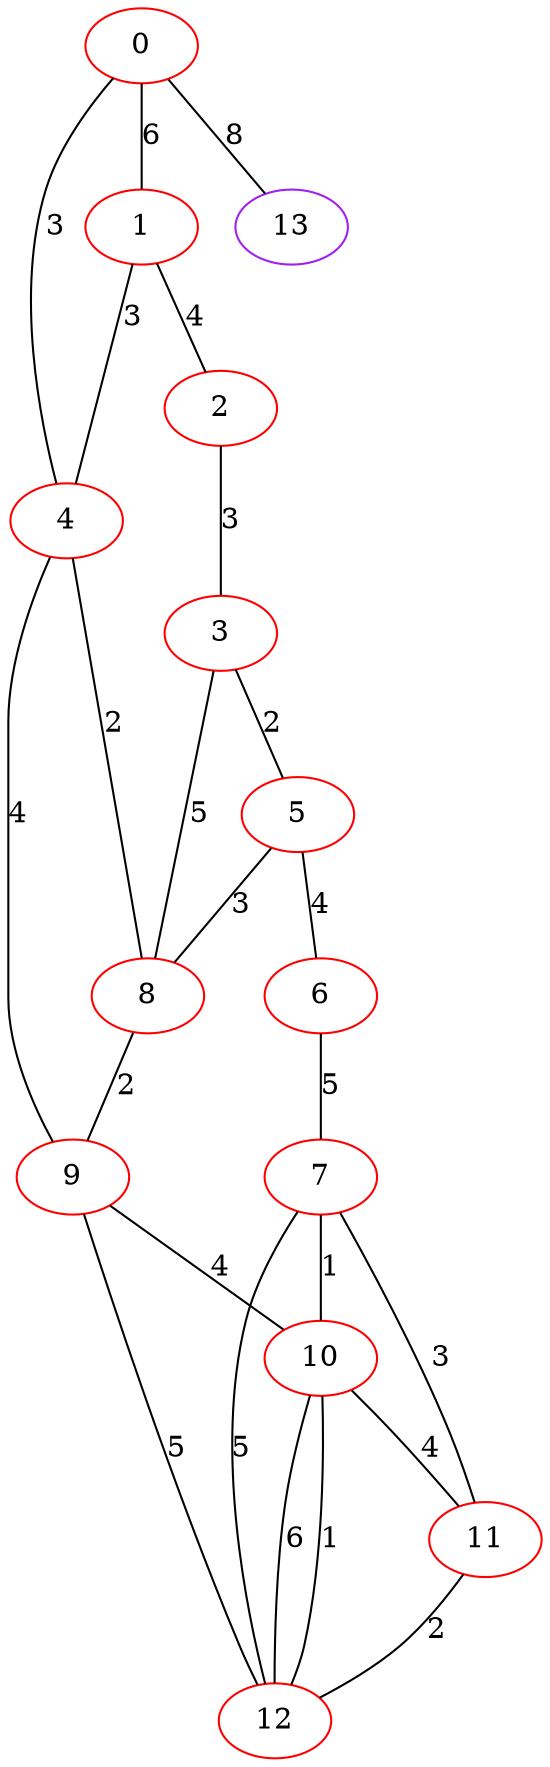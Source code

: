 graph "" {
0 [color=red, weight=1];
1 [color=red, weight=1];
2 [color=red, weight=1];
3 [color=red, weight=1];
4 [color=red, weight=1];
5 [color=red, weight=1];
6 [color=red, weight=1];
7 [color=red, weight=1];
8 [color=red, weight=1];
9 [color=red, weight=1];
10 [color=red, weight=1];
11 [color=red, weight=1];
12 [color=red, weight=1];
13 [color=purple, weight=4];
0 -- 1  [key=0, label=6];
0 -- 4  [key=0, label=3];
0 -- 13  [key=0, label=8];
1 -- 2  [key=0, label=4];
1 -- 4  [key=0, label=3];
2 -- 3  [key=0, label=3];
3 -- 8  [key=0, label=5];
3 -- 5  [key=0, label=2];
4 -- 8  [key=0, label=2];
4 -- 9  [key=0, label=4];
5 -- 8  [key=0, label=3];
5 -- 6  [key=0, label=4];
6 -- 7  [key=0, label=5];
7 -- 10  [key=0, label=1];
7 -- 11  [key=0, label=3];
7 -- 12  [key=0, label=5];
8 -- 9  [key=0, label=2];
9 -- 10  [key=0, label=4];
9 -- 12  [key=0, label=5];
10 -- 11  [key=0, label=4];
10 -- 12  [key=0, label=1];
10 -- 12  [key=1, label=6];
11 -- 12  [key=0, label=2];
}

